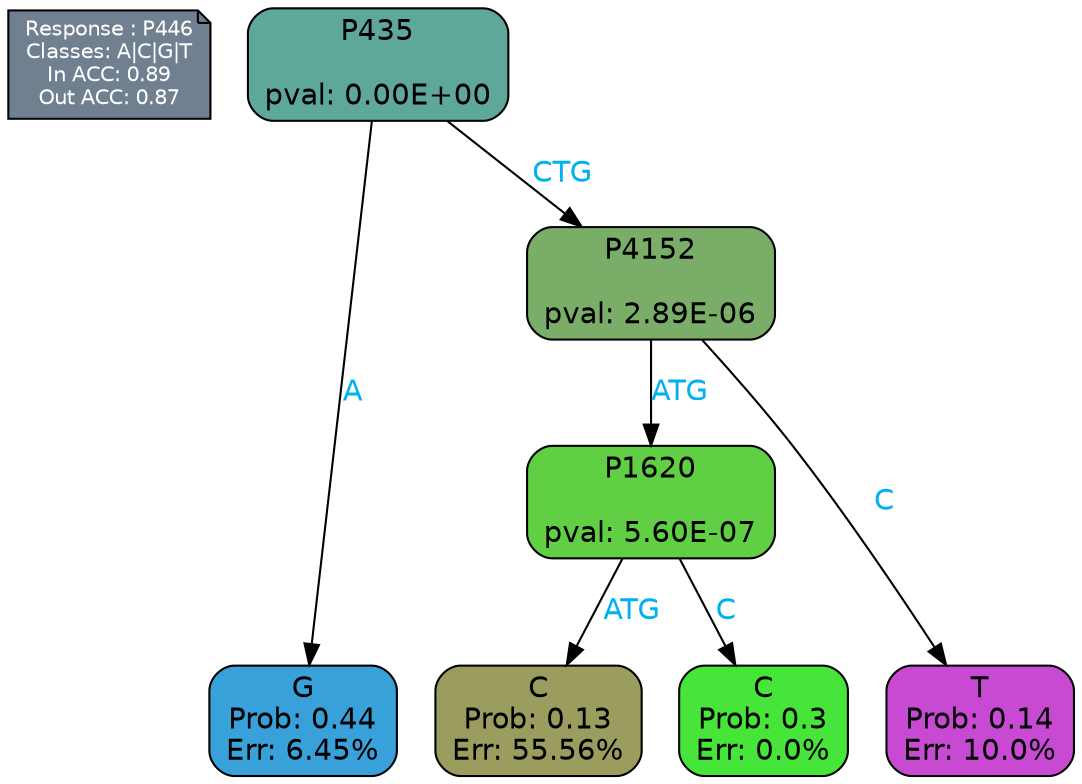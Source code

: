 digraph Tree {
node [shape=box, style="filled, rounded", color="black", fontname=helvetica] ;
graph [ranksep=equally, splines=polylines, bgcolor=transparent, dpi=600] ;
edge [fontname=helvetica] ;
LEGEND [label="Response : P446
Classes: A|C|G|T
In ACC: 0.89
Out ACC: 0.87
",shape=note,align=left,style=filled,fillcolor="slategray",fontcolor="white",fontsize=10];1 [label="P435

pval: 0.00E+00", fillcolor="#5ea899"] ;
2 [label="G
Prob: 0.44
Err: 6.45%", fillcolor="#39a1d9"] ;
3 [label="P4152

pval: 2.89E-06", fillcolor="#7aae68"] ;
4 [label="P1620

pval: 5.60E-07", fillcolor="#60cf44"] ;
5 [label="C
Prob: 0.13
Err: 55.56%", fillcolor="#9b9d5f"] ;
6 [label="C
Prob: 0.3
Err: 0.0%", fillcolor="#47e539"] ;
7 [label="T
Prob: 0.14
Err: 10.0%", fillcolor="#c84ad3"] ;
1 -> 2 [label="A",fontcolor=deepskyblue2] ;
1 -> 3 [label="CTG",fontcolor=deepskyblue2] ;
3 -> 4 [label="ATG",fontcolor=deepskyblue2] ;
3 -> 7 [label="C",fontcolor=deepskyblue2] ;
4 -> 5 [label="ATG",fontcolor=deepskyblue2] ;
4 -> 6 [label="C",fontcolor=deepskyblue2] ;
{rank = same; 2;5;6;7;}{rank = same; LEGEND;1;}}